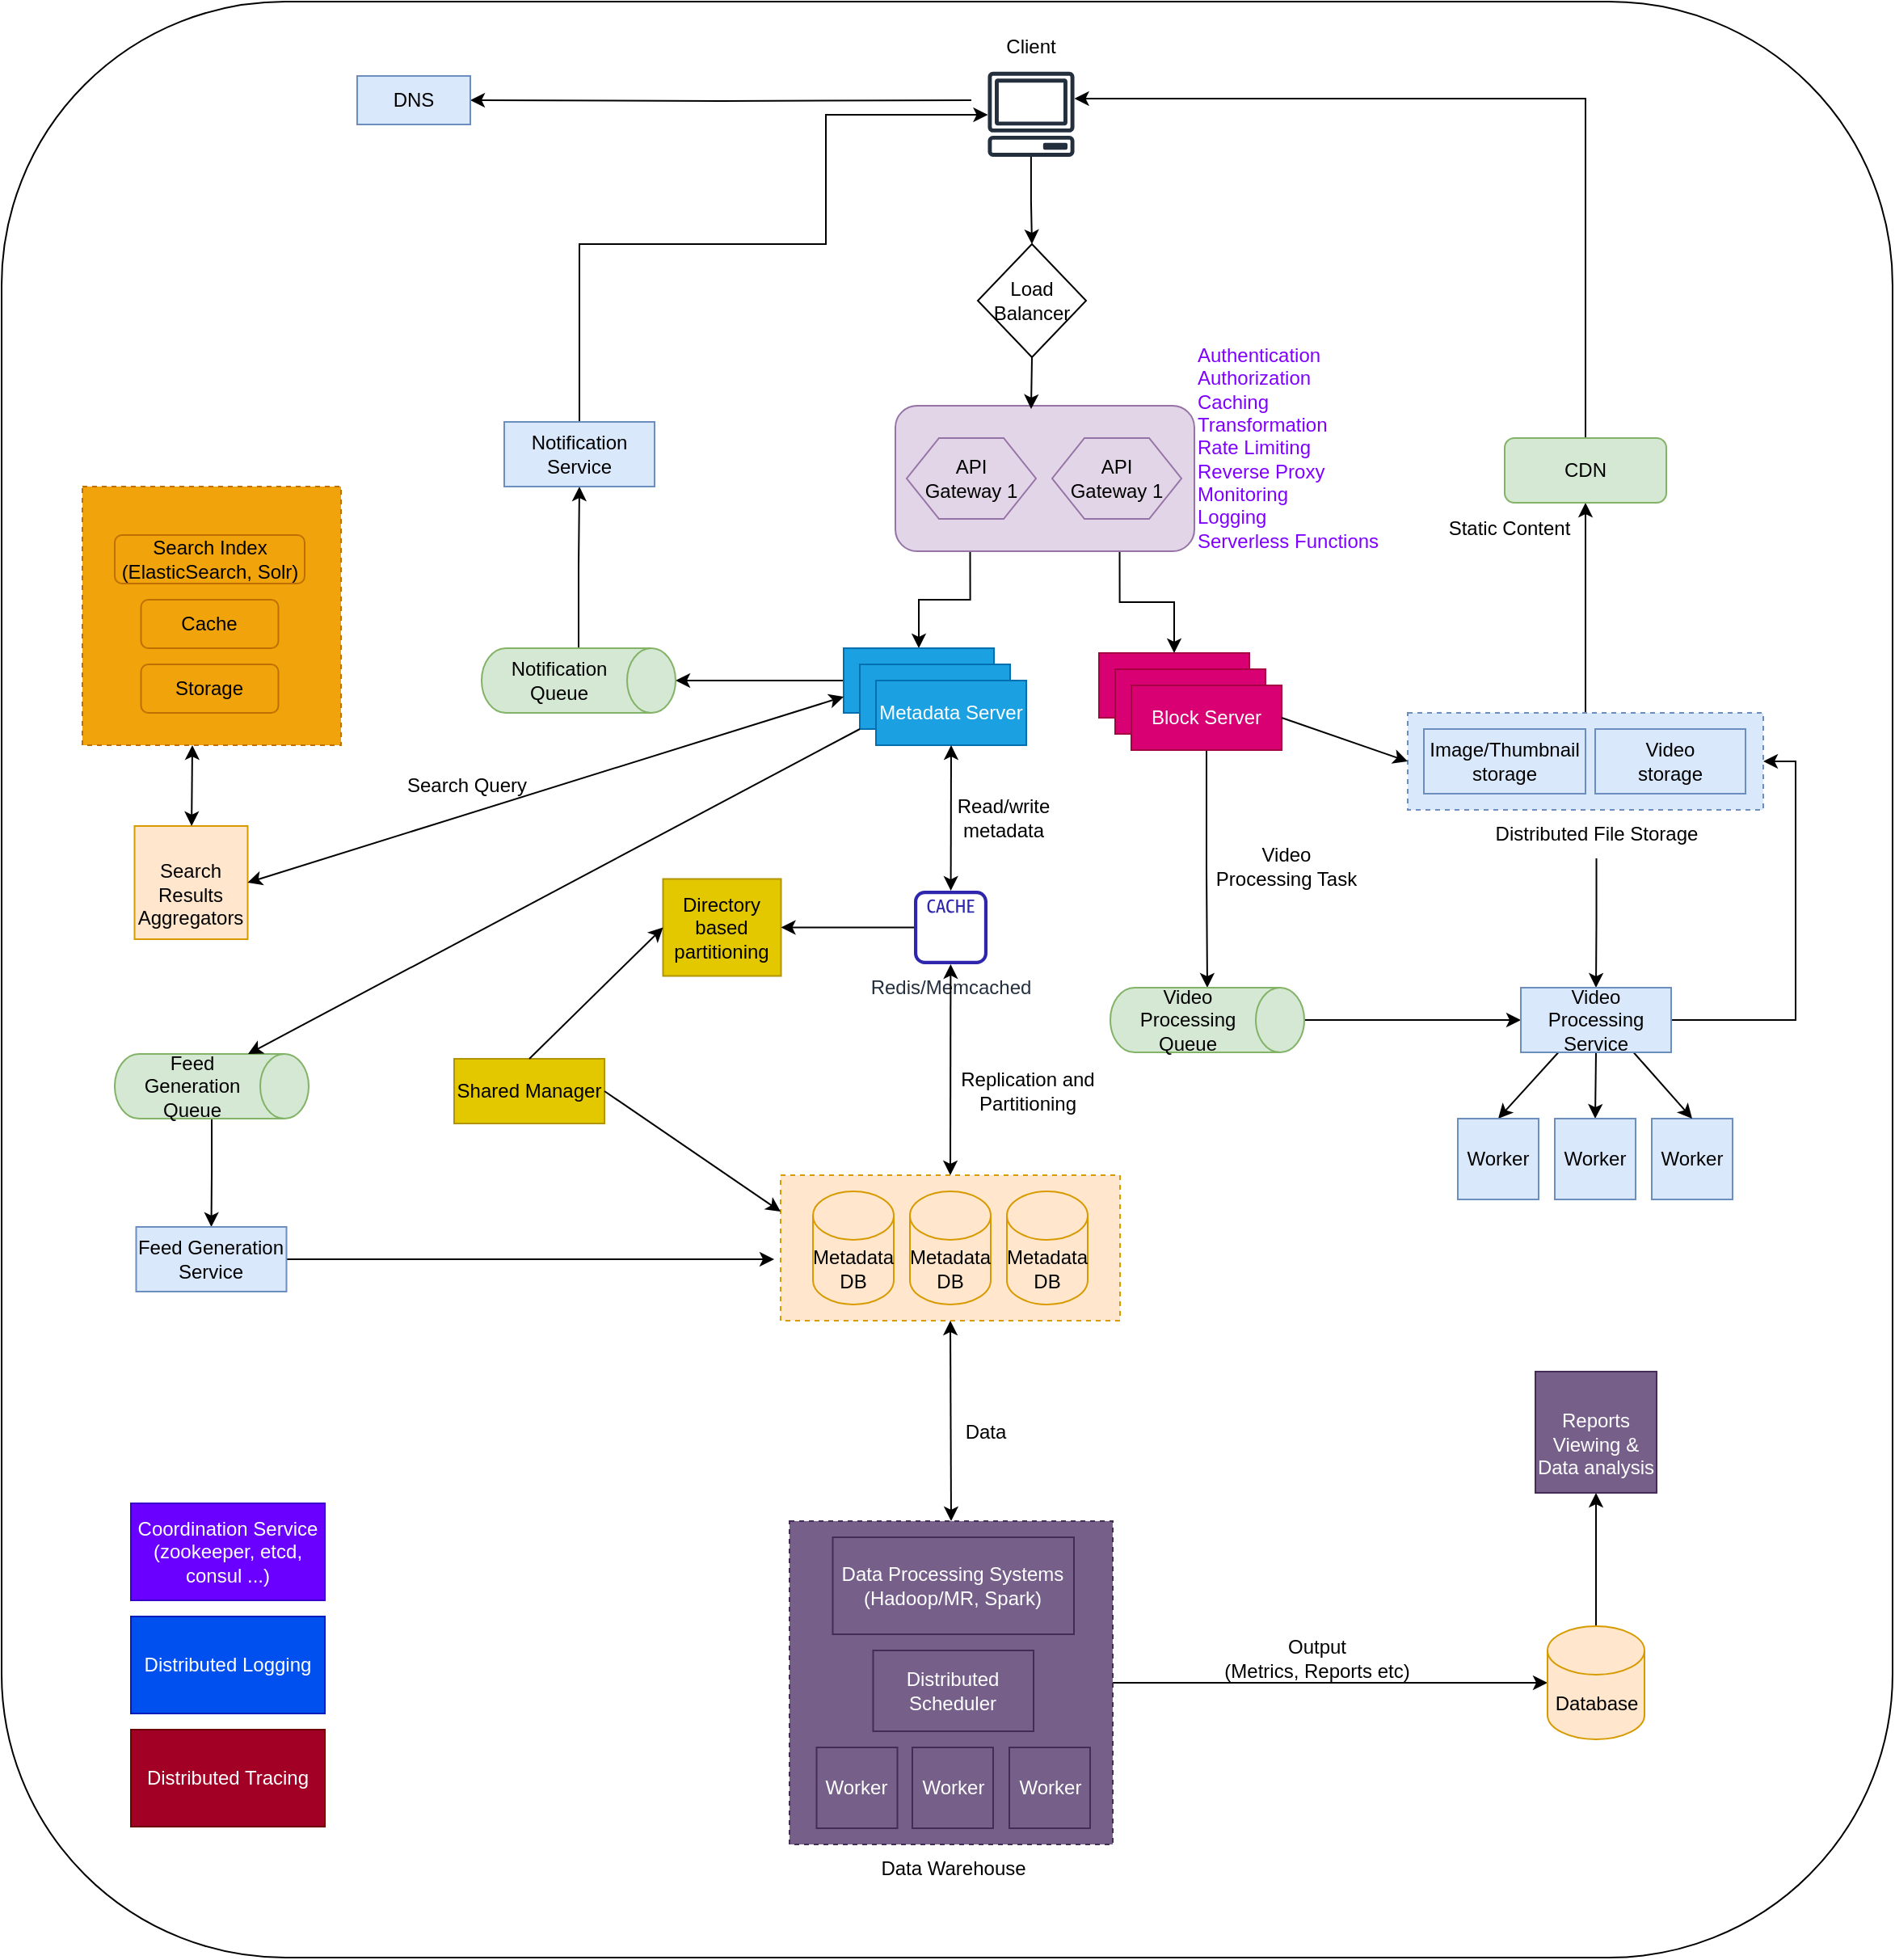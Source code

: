 <mxfile version="21.1.5" type="github">
  <diagram name="Page-1" id="9dz_OU0nqz03ez0ocMIT">
    <mxGraphModel dx="2284" dy="796" grid="1" gridSize="10" guides="1" tooltips="1" connect="1" arrows="1" fold="1" page="1" pageScale="1" pageWidth="850" pageHeight="1100" math="0" shadow="0">
      <root>
        <mxCell id="0" />
        <mxCell id="1" parent="0" />
        <mxCell id="YpI6oe4IFo95CnMG9ItT-106" value="" style="rounded=1;whiteSpace=wrap;html=1;" vertex="1" parent="1">
          <mxGeometry x="-200" y="110" width="1170" height="1210" as="geometry" />
        </mxCell>
        <mxCell id="YpI6oe4IFo95CnMG9ItT-58" style="edgeStyle=orthogonalEdgeStyle;rounded=0;orthogonalLoop=1;jettySize=auto;html=1;exitX=0.75;exitY=1;exitDx=0;exitDy=0;entryX=0.5;entryY=0;entryDx=0;entryDy=0;" edge="1" parent="1" source="YpI6oe4IFo95CnMG9ItT-54" target="YpI6oe4IFo95CnMG9ItT-10">
          <mxGeometry relative="1" as="geometry" />
        </mxCell>
        <mxCell id="YpI6oe4IFo95CnMG9ItT-59" style="edgeStyle=orthogonalEdgeStyle;rounded=0;orthogonalLoop=1;jettySize=auto;html=1;exitX=0.25;exitY=1;exitDx=0;exitDy=0;entryX=0.5;entryY=0;entryDx=0;entryDy=0;" edge="1" parent="1" source="YpI6oe4IFo95CnMG9ItT-54" target="YpI6oe4IFo95CnMG9ItT-7">
          <mxGeometry relative="1" as="geometry" />
        </mxCell>
        <mxCell id="YpI6oe4IFo95CnMG9ItT-54" value="" style="rounded=1;whiteSpace=wrap;html=1;fillColor=#e1d5e7;strokeColor=#9673a6;" vertex="1" parent="1">
          <mxGeometry x="353" y="360" width="185" height="90" as="geometry" />
        </mxCell>
        <mxCell id="YpI6oe4IFo95CnMG9ItT-99" style="edgeStyle=orthogonalEdgeStyle;rounded=0;orthogonalLoop=1;jettySize=auto;html=1;entryX=0;entryY=0.5;entryDx=0;entryDy=0;entryPerimeter=0;" edge="1" parent="1" source="YpI6oe4IFo95CnMG9ItT-44" target="YpI6oe4IFo95CnMG9ItT-45">
          <mxGeometry relative="1" as="geometry" />
        </mxCell>
        <mxCell id="YpI6oe4IFo95CnMG9ItT-44" value="" style="whiteSpace=wrap;html=1;aspect=fixed;strokeWidth=1;dashed=1;fillColor=#76608a;fontColor=#ffffff;strokeColor=#432D57;" vertex="1" parent="1">
          <mxGeometry x="287.5" y="1050" width="200" height="200" as="geometry" />
        </mxCell>
        <mxCell id="YpI6oe4IFo95CnMG9ItT-87" style="edgeStyle=orthogonalEdgeStyle;rounded=0;orthogonalLoop=1;jettySize=auto;html=1;entryX=0.5;entryY=1;entryDx=0;entryDy=0;" edge="1" parent="1" source="YpI6oe4IFo95CnMG9ItT-33" target="YpI6oe4IFo95CnMG9ItT-30">
          <mxGeometry relative="1" as="geometry" />
        </mxCell>
        <mxCell id="YpI6oe4IFo95CnMG9ItT-33" value="" style="rounded=0;whiteSpace=wrap;html=1;dashed=1;fillColor=#dae8fc;strokeColor=#6c8ebf;" vertex="1" parent="1">
          <mxGeometry x="670" y="550" width="220" height="60" as="geometry" />
        </mxCell>
        <mxCell id="YpI6oe4IFo95CnMG9ItT-26" value="" style="rounded=0;whiteSpace=wrap;html=1;dashed=1;fillColor=#ffe6cc;strokeColor=#d79b00;" vertex="1" parent="1">
          <mxGeometry x="282" y="836" width="210" height="90" as="geometry" />
        </mxCell>
        <mxCell id="YpI6oe4IFo95CnMG9ItT-20" value="" style="whiteSpace=wrap;html=1;aspect=fixed;strokeWidth=1;dashed=1;fillColor=#f0a30a;fontColor=#000000;strokeColor=#BD7000;" vertex="1" parent="1">
          <mxGeometry x="-150" y="410" width="160" height="160" as="geometry" />
        </mxCell>
        <mxCell id="YpI6oe4IFo95CnMG9ItT-51" style="edgeStyle=orthogonalEdgeStyle;rounded=0;orthogonalLoop=1;jettySize=auto;html=1;entryX=0.5;entryY=0;entryDx=0;entryDy=0;" edge="1" parent="1" source="YpI6oe4IFo95CnMG9ItT-1" target="YpI6oe4IFo95CnMG9ItT-4">
          <mxGeometry relative="1" as="geometry" />
        </mxCell>
        <mxCell id="YpI6oe4IFo95CnMG9ItT-64" style="edgeStyle=orthogonalEdgeStyle;rounded=0;orthogonalLoop=1;jettySize=auto;html=1;entryX=1;entryY=0.5;entryDx=0;entryDy=0;" edge="1" parent="1" target="YpI6oe4IFo95CnMG9ItT-3">
          <mxGeometry relative="1" as="geometry">
            <mxPoint x="400" y="171" as="sourcePoint" />
          </mxGeometry>
        </mxCell>
        <mxCell id="YpI6oe4IFo95CnMG9ItT-1" value="" style="sketch=0;outlineConnect=0;fontColor=#232F3E;gradientColor=none;fillColor=#232F3D;strokeColor=none;dashed=0;verticalLabelPosition=bottom;verticalAlign=top;align=center;html=1;fontSize=12;fontStyle=0;aspect=fixed;pointerEvents=1;shape=mxgraph.aws4.client;" vertex="1" parent="1">
          <mxGeometry x="410" y="153.38" width="54" height="52.62" as="geometry" />
        </mxCell>
        <mxCell id="YpI6oe4IFo95CnMG9ItT-2" value="Client" style="text;html=1;strokeColor=none;fillColor=none;align=center;verticalAlign=middle;whiteSpace=wrap;rounded=0;" vertex="1" parent="1">
          <mxGeometry x="407" y="123.38" width="60" height="30" as="geometry" />
        </mxCell>
        <mxCell id="YpI6oe4IFo95CnMG9ItT-3" value="DNS" style="rounded=0;whiteSpace=wrap;html=1;fillColor=#dae8fc;strokeColor=#6c8ebf;" vertex="1" parent="1">
          <mxGeometry x="20" y="156" width="70" height="30" as="geometry" />
        </mxCell>
        <mxCell id="YpI6oe4IFo95CnMG9ItT-55" style="edgeStyle=orthogonalEdgeStyle;rounded=0;orthogonalLoop=1;jettySize=auto;html=1;exitX=0.5;exitY=1;exitDx=0;exitDy=0;entryX=0.454;entryY=0.022;entryDx=0;entryDy=0;entryPerimeter=0;" edge="1" parent="1" source="YpI6oe4IFo95CnMG9ItT-4" target="YpI6oe4IFo95CnMG9ItT-54">
          <mxGeometry relative="1" as="geometry" />
        </mxCell>
        <mxCell id="YpI6oe4IFo95CnMG9ItT-4" value="Load Balancer" style="rhombus;whiteSpace=wrap;html=1;" vertex="1" parent="1">
          <mxGeometry x="404" y="260" width="67" height="70" as="geometry" />
        </mxCell>
        <mxCell id="YpI6oe4IFo95CnMG9ItT-5" value="API &lt;br&gt;Gateway 1" style="shape=hexagon;perimeter=hexagonPerimeter2;whiteSpace=wrap;html=1;fixedSize=1;fillColor=#e1d5e7;strokeColor=#9673a6;" vertex="1" parent="1">
          <mxGeometry x="360" y="380" width="80" height="50" as="geometry" />
        </mxCell>
        <mxCell id="YpI6oe4IFo95CnMG9ItT-6" value="API &lt;br&gt;Gateway 1" style="shape=hexagon;perimeter=hexagonPerimeter2;whiteSpace=wrap;html=1;fixedSize=1;fillColor=#e1d5e7;strokeColor=#9673a6;" vertex="1" parent="1">
          <mxGeometry x="450" y="380" width="80" height="50" as="geometry" />
        </mxCell>
        <mxCell id="YpI6oe4IFo95CnMG9ItT-60" style="edgeStyle=orthogonalEdgeStyle;rounded=0;orthogonalLoop=1;jettySize=auto;html=1;entryX=0.5;entryY=0;entryDx=0;entryDy=0;entryPerimeter=0;" edge="1" parent="1" source="YpI6oe4IFo95CnMG9ItT-7" target="YpI6oe4IFo95CnMG9ItT-14">
          <mxGeometry relative="1" as="geometry" />
        </mxCell>
        <mxCell id="YpI6oe4IFo95CnMG9ItT-7" value="" style="rounded=0;whiteSpace=wrap;html=1;fillColor=#1ba1e2;fontColor=#ffffff;strokeColor=#006EAF;" vertex="1" parent="1">
          <mxGeometry x="321" y="510" width="93" height="40" as="geometry" />
        </mxCell>
        <mxCell id="YpI6oe4IFo95CnMG9ItT-8" value="" style="rounded=0;whiteSpace=wrap;html=1;fillColor=#1ba1e2;fontColor=#ffffff;strokeColor=#006EAF;" vertex="1" parent="1">
          <mxGeometry x="331" y="520" width="93" height="40" as="geometry" />
        </mxCell>
        <mxCell id="YpI6oe4IFo95CnMG9ItT-9" value="Metadata Server" style="rounded=0;whiteSpace=wrap;html=1;fillColor=#1ba1e2;fontColor=#ffffff;strokeColor=#006EAF;" vertex="1" parent="1">
          <mxGeometry x="341" y="530" width="93" height="40" as="geometry" />
        </mxCell>
        <mxCell id="YpI6oe4IFo95CnMG9ItT-10" value="" style="rounded=0;whiteSpace=wrap;html=1;fillColor=#d80073;fontColor=#ffffff;strokeColor=#A50040;" vertex="1" parent="1">
          <mxGeometry x="479" y="513" width="93" height="40" as="geometry" />
        </mxCell>
        <mxCell id="YpI6oe4IFo95CnMG9ItT-11" value="" style="rounded=0;whiteSpace=wrap;html=1;fillColor=#d80073;fontColor=#ffffff;strokeColor=#A50040;" vertex="1" parent="1">
          <mxGeometry x="489" y="523" width="93" height="40" as="geometry" />
        </mxCell>
        <mxCell id="YpI6oe4IFo95CnMG9ItT-84" style="edgeStyle=orthogonalEdgeStyle;rounded=0;orthogonalLoop=1;jettySize=auto;html=1;exitX=0.5;exitY=1;exitDx=0;exitDy=0;" edge="1" parent="1" source="YpI6oe4IFo95CnMG9ItT-12" target="YpI6oe4IFo95CnMG9ItT-34">
          <mxGeometry relative="1" as="geometry" />
        </mxCell>
        <mxCell id="YpI6oe4IFo95CnMG9ItT-12" value="Block Server" style="rounded=0;whiteSpace=wrap;html=1;fillColor=#d80073;fontColor=#ffffff;strokeColor=#A50040;" vertex="1" parent="1">
          <mxGeometry x="499" y="533" width="93" height="40" as="geometry" />
        </mxCell>
        <mxCell id="YpI6oe4IFo95CnMG9ItT-61" style="edgeStyle=orthogonalEdgeStyle;rounded=0;orthogonalLoop=1;jettySize=auto;html=1;" edge="1" parent="1" source="YpI6oe4IFo95CnMG9ItT-14" target="YpI6oe4IFo95CnMG9ItT-15">
          <mxGeometry relative="1" as="geometry" />
        </mxCell>
        <mxCell id="YpI6oe4IFo95CnMG9ItT-14" value="Notification Queue" style="shape=cylinder3;whiteSpace=wrap;html=1;boundedLbl=1;backgroundOutline=1;size=15;direction=south;fillColor=#d5e8d4;strokeColor=#82b366;" vertex="1" parent="1">
          <mxGeometry x="97" y="510" width="120" height="40" as="geometry" />
        </mxCell>
        <mxCell id="YpI6oe4IFo95CnMG9ItT-62" style="edgeStyle=orthogonalEdgeStyle;rounded=0;orthogonalLoop=1;jettySize=auto;html=1;" edge="1" parent="1" source="YpI6oe4IFo95CnMG9ItT-15" target="YpI6oe4IFo95CnMG9ItT-1">
          <mxGeometry relative="1" as="geometry">
            <Array as="points">
              <mxPoint x="158" y="260" />
              <mxPoint x="310" y="260" />
              <mxPoint x="310" y="180" />
            </Array>
          </mxGeometry>
        </mxCell>
        <mxCell id="YpI6oe4IFo95CnMG9ItT-15" value="Notification Service" style="rounded=0;whiteSpace=wrap;html=1;fillColor=#dae8fc;strokeColor=#6c8ebf;" vertex="1" parent="1">
          <mxGeometry x="111" y="370" width="93" height="40" as="geometry" />
        </mxCell>
        <mxCell id="YpI6oe4IFo95CnMG9ItT-16" value="&lt;br&gt;Search Results Aggregators" style="whiteSpace=wrap;html=1;aspect=fixed;fillColor=#ffe6cc;strokeColor=#d79b00;" vertex="1" parent="1">
          <mxGeometry x="-117.75" y="620" width="70" height="70" as="geometry" />
        </mxCell>
        <mxCell id="YpI6oe4IFo95CnMG9ItT-17" value="Storage" style="rounded=1;whiteSpace=wrap;html=1;fillColor=#f0a30a;fontColor=#000000;strokeColor=#BD7000;" vertex="1" parent="1">
          <mxGeometry x="-113.75" y="520" width="85" height="30" as="geometry" />
        </mxCell>
        <mxCell id="YpI6oe4IFo95CnMG9ItT-18" value="Cache" style="rounded=1;whiteSpace=wrap;html=1;fillColor=#f0a30a;fontColor=#000000;strokeColor=#BD7000;" vertex="1" parent="1">
          <mxGeometry x="-113.75" y="480" width="85" height="30" as="geometry" />
        </mxCell>
        <mxCell id="YpI6oe4IFo95CnMG9ItT-19" value="Search Index&lt;br&gt;(ElasticSearch, Solr)" style="rounded=1;whiteSpace=wrap;html=1;fillColor=#f0a30a;fontColor=#000000;strokeColor=#BD7000;" vertex="1" parent="1">
          <mxGeometry x="-130" y="440" width="117.5" height="30" as="geometry" />
        </mxCell>
        <mxCell id="YpI6oe4IFo95CnMG9ItT-75" style="edgeStyle=orthogonalEdgeStyle;rounded=0;orthogonalLoop=1;jettySize=auto;html=1;exitX=1;exitY=0.5;exitDx=0;exitDy=0;exitPerimeter=0;entryX=0.5;entryY=0;entryDx=0;entryDy=0;" edge="1" parent="1" source="YpI6oe4IFo95CnMG9ItT-21" target="YpI6oe4IFo95CnMG9ItT-74">
          <mxGeometry relative="1" as="geometry" />
        </mxCell>
        <mxCell id="YpI6oe4IFo95CnMG9ItT-21" value="Feed Generation Queue" style="shape=cylinder3;whiteSpace=wrap;html=1;boundedLbl=1;backgroundOutline=1;size=15;direction=south;fillColor=#d5e8d4;strokeColor=#82b366;" vertex="1" parent="1">
          <mxGeometry x="-130" y="761" width="120" height="40" as="geometry" />
        </mxCell>
        <mxCell id="YpI6oe4IFo95CnMG9ItT-22" value="Metadata&lt;br&gt;DB" style="shape=cylinder3;whiteSpace=wrap;html=1;boundedLbl=1;backgroundOutline=1;size=15;fillColor=#ffe6cc;strokeColor=#d79b00;" vertex="1" parent="1">
          <mxGeometry x="302" y="846" width="50" height="70" as="geometry" />
        </mxCell>
        <mxCell id="YpI6oe4IFo95CnMG9ItT-23" value="Metadata&lt;br&gt;DB" style="shape=cylinder3;whiteSpace=wrap;html=1;boundedLbl=1;backgroundOutline=1;size=15;fillColor=#ffe6cc;strokeColor=#d79b00;" vertex="1" parent="1">
          <mxGeometry x="362" y="846" width="50" height="70" as="geometry" />
        </mxCell>
        <mxCell id="YpI6oe4IFo95CnMG9ItT-24" value="Metadata&lt;br&gt;DB" style="shape=cylinder3;whiteSpace=wrap;html=1;boundedLbl=1;backgroundOutline=1;size=15;fillColor=#ffe6cc;strokeColor=#d79b00;" vertex="1" parent="1">
          <mxGeometry x="422" y="846" width="50" height="70" as="geometry" />
        </mxCell>
        <mxCell id="YpI6oe4IFo95CnMG9ItT-27" value="Shared Manager" style="rounded=0;whiteSpace=wrap;html=1;fillColor=#e3c800;fontColor=#000000;strokeColor=#B09500;" vertex="1" parent="1">
          <mxGeometry x="80" y="764" width="93" height="40" as="geometry" />
        </mxCell>
        <mxCell id="YpI6oe4IFo95CnMG9ItT-28" value="Directory based partitioning" style="rounded=0;whiteSpace=wrap;html=1;fillColor=#e3c800;fontColor=#000000;strokeColor=#B09500;" vertex="1" parent="1">
          <mxGeometry x="209.25" y="652.75" width="73" height="60" as="geometry" />
        </mxCell>
        <mxCell id="YpI6oe4IFo95CnMG9ItT-80" style="edgeStyle=orthogonalEdgeStyle;rounded=0;orthogonalLoop=1;jettySize=auto;html=1;entryX=1;entryY=0.5;entryDx=0;entryDy=0;" edge="1" parent="1" source="YpI6oe4IFo95CnMG9ItT-29" target="YpI6oe4IFo95CnMG9ItT-28">
          <mxGeometry relative="1" as="geometry" />
        </mxCell>
        <mxCell id="YpI6oe4IFo95CnMG9ItT-29" value="Redis/Memcached" style="sketch=0;outlineConnect=0;fontColor=#232F3E;gradientColor=none;fillColor=#2E27AD;strokeColor=none;dashed=0;verticalLabelPosition=bottom;verticalAlign=top;align=center;html=1;fontSize=12;fontStyle=0;aspect=fixed;pointerEvents=1;shape=mxgraph.aws4.cache_node;" vertex="1" parent="1">
          <mxGeometry x="364.5" y="660" width="45.5" height="45.5" as="geometry" />
        </mxCell>
        <mxCell id="YpI6oe4IFo95CnMG9ItT-52" style="edgeStyle=orthogonalEdgeStyle;rounded=0;orthogonalLoop=1;jettySize=auto;html=1;" edge="1" parent="1" source="YpI6oe4IFo95CnMG9ItT-30" target="YpI6oe4IFo95CnMG9ItT-1">
          <mxGeometry relative="1" as="geometry">
            <Array as="points">
              <mxPoint x="780" y="170" />
            </Array>
          </mxGeometry>
        </mxCell>
        <mxCell id="YpI6oe4IFo95CnMG9ItT-30" value="CDN" style="rounded=1;whiteSpace=wrap;html=1;fillColor=#d5e8d4;strokeColor=#82b366;" vertex="1" parent="1">
          <mxGeometry x="730" y="380" width="100" height="40" as="geometry" />
        </mxCell>
        <mxCell id="YpI6oe4IFo95CnMG9ItT-31" value="Image/Thumbnail storage" style="rounded=0;whiteSpace=wrap;html=1;fillColor=#dae8fc;strokeColor=#6c8ebf;" vertex="1" parent="1">
          <mxGeometry x="680" y="560" width="100" height="40" as="geometry" />
        </mxCell>
        <mxCell id="YpI6oe4IFo95CnMG9ItT-32" value="Video&lt;br&gt;storage" style="rounded=0;whiteSpace=wrap;html=1;fillColor=#dae8fc;strokeColor=#6c8ebf;" vertex="1" parent="1">
          <mxGeometry x="786" y="560" width="93" height="40" as="geometry" />
        </mxCell>
        <mxCell id="YpI6oe4IFo95CnMG9ItT-90" style="edgeStyle=orthogonalEdgeStyle;rounded=0;orthogonalLoop=1;jettySize=auto;html=1;" edge="1" parent="1" source="YpI6oe4IFo95CnMG9ItT-34" target="YpI6oe4IFo95CnMG9ItT-35">
          <mxGeometry relative="1" as="geometry" />
        </mxCell>
        <mxCell id="YpI6oe4IFo95CnMG9ItT-34" value="Video Processing Queue" style="shape=cylinder3;whiteSpace=wrap;html=1;boundedLbl=1;backgroundOutline=1;size=15;direction=south;fillColor=#d5e8d4;strokeColor=#82b366;" vertex="1" parent="1">
          <mxGeometry x="486" y="720" width="120" height="40" as="geometry" />
        </mxCell>
        <mxCell id="YpI6oe4IFo95CnMG9ItT-95" style="edgeStyle=orthogonalEdgeStyle;rounded=0;orthogonalLoop=1;jettySize=auto;html=1;entryX=1;entryY=0.5;entryDx=0;entryDy=0;" edge="1" parent="1" source="YpI6oe4IFo95CnMG9ItT-35" target="YpI6oe4IFo95CnMG9ItT-33">
          <mxGeometry relative="1" as="geometry">
            <Array as="points">
              <mxPoint x="910" y="740" />
              <mxPoint x="910" y="580" />
            </Array>
          </mxGeometry>
        </mxCell>
        <mxCell id="YpI6oe4IFo95CnMG9ItT-35" value="Video Processing Service" style="rounded=0;whiteSpace=wrap;html=1;" vertex="1" parent="1">
          <mxGeometry x="740" y="720" width="93" height="40" as="geometry" />
        </mxCell>
        <mxCell id="YpI6oe4IFo95CnMG9ItT-36" value="Worker" style="whiteSpace=wrap;html=1;aspect=fixed;" vertex="1" parent="1">
          <mxGeometry x="701" y="801" width="50" height="50" as="geometry" />
        </mxCell>
        <mxCell id="YpI6oe4IFo95CnMG9ItT-37" value="Worker" style="whiteSpace=wrap;html=1;aspect=fixed;" vertex="1" parent="1">
          <mxGeometry x="761" y="801" width="50" height="50" as="geometry" />
        </mxCell>
        <mxCell id="YpI6oe4IFo95CnMG9ItT-38" value="Worker" style="whiteSpace=wrap;html=1;aspect=fixed;fillColor=#dae8fc;strokeColor=#6c8ebf;" vertex="1" parent="1">
          <mxGeometry x="821" y="801" width="50" height="50" as="geometry" />
        </mxCell>
        <mxCell id="YpI6oe4IFo95CnMG9ItT-39" value="Data Processing Systems&lt;br&gt;(Hadoop/MR, Spark)" style="rounded=0;whiteSpace=wrap;html=1;fillColor=#76608a;fontColor=#ffffff;strokeColor=#432D57;" vertex="1" parent="1">
          <mxGeometry x="314.25" y="1060" width="149.25" height="60" as="geometry" />
        </mxCell>
        <mxCell id="YpI6oe4IFo95CnMG9ItT-40" value="Distributed Scheduler" style="rounded=0;whiteSpace=wrap;html=1;fillColor=#76608a;fontColor=#ffffff;strokeColor=#432D57;" vertex="1" parent="1">
          <mxGeometry x="339.25" y="1130" width="99.25" height="50" as="geometry" />
        </mxCell>
        <mxCell id="YpI6oe4IFo95CnMG9ItT-41" value="Worker" style="whiteSpace=wrap;html=1;aspect=fixed;fillColor=#76608a;fontColor=#ffffff;strokeColor=#432D57;" vertex="1" parent="1">
          <mxGeometry x="304.25" y="1190" width="50" height="50" as="geometry" />
        </mxCell>
        <mxCell id="YpI6oe4IFo95CnMG9ItT-42" value="Worker" style="whiteSpace=wrap;html=1;aspect=fixed;fillColor=#76608a;fontColor=#ffffff;strokeColor=#432D57;" vertex="1" parent="1">
          <mxGeometry x="363.5" y="1190" width="50" height="50" as="geometry" />
        </mxCell>
        <mxCell id="YpI6oe4IFo95CnMG9ItT-43" value="Worker" style="whiteSpace=wrap;html=1;aspect=fixed;fillColor=#76608a;fontColor=#ffffff;strokeColor=#432D57;" vertex="1" parent="1">
          <mxGeometry x="423.5" y="1190" width="50" height="50" as="geometry" />
        </mxCell>
        <mxCell id="YpI6oe4IFo95CnMG9ItT-101" style="edgeStyle=orthogonalEdgeStyle;rounded=0;orthogonalLoop=1;jettySize=auto;html=1;entryX=0.5;entryY=1;entryDx=0;entryDy=0;" edge="1" parent="1" source="YpI6oe4IFo95CnMG9ItT-45" target="YpI6oe4IFo95CnMG9ItT-46">
          <mxGeometry relative="1" as="geometry" />
        </mxCell>
        <mxCell id="YpI6oe4IFo95CnMG9ItT-45" value="Database" style="shape=cylinder3;whiteSpace=wrap;html=1;boundedLbl=1;backgroundOutline=1;size=15;fillColor=#ffe6cc;strokeColor=#d79b00;" vertex="1" parent="1">
          <mxGeometry x="756.5" y="1115" width="60" height="70" as="geometry" />
        </mxCell>
        <mxCell id="YpI6oe4IFo95CnMG9ItT-46" value="&lt;br&gt;Reports Viewing &amp;amp; Data analysis" style="whiteSpace=wrap;html=1;aspect=fixed;fillColor=#76608a;fontColor=#ffffff;strokeColor=#432D57;" vertex="1" parent="1">
          <mxGeometry x="749" y="957.5" width="75" height="75" as="geometry" />
        </mxCell>
        <mxCell id="YpI6oe4IFo95CnMG9ItT-47" value="Coordination Service (zookeeper, etcd, consul ...)" style="rounded=0;whiteSpace=wrap;html=1;fillColor=#6a00ff;fontColor=#ffffff;strokeColor=#3700CC;" vertex="1" parent="1">
          <mxGeometry x="-120" y="1039" width="120" height="60" as="geometry" />
        </mxCell>
        <mxCell id="YpI6oe4IFo95CnMG9ItT-48" value="Distributed Logging" style="rounded=0;whiteSpace=wrap;html=1;fillColor=#0050ef;fontColor=#ffffff;strokeColor=#001DBC;" vertex="1" parent="1">
          <mxGeometry x="-120" y="1109" width="120" height="60" as="geometry" />
        </mxCell>
        <mxCell id="YpI6oe4IFo95CnMG9ItT-49" value="Distributed Tracing" style="rounded=0;whiteSpace=wrap;html=1;fillColor=#a20025;fontColor=#ffffff;strokeColor=#6F0000;" vertex="1" parent="1">
          <mxGeometry x="-120" y="1179" width="120" height="60" as="geometry" />
        </mxCell>
        <mxCell id="YpI6oe4IFo95CnMG9ItT-50" value="Data Warehouse" style="text;html=1;strokeColor=none;fillColor=none;align=center;verticalAlign=middle;whiteSpace=wrap;rounded=0;" vertex="1" parent="1">
          <mxGeometry x="323.5" y="1250" width="130" height="30" as="geometry" />
        </mxCell>
        <mxCell id="YpI6oe4IFo95CnMG9ItT-68" value="Search Query" style="text;html=1;strokeColor=none;fillColor=none;align=center;verticalAlign=middle;whiteSpace=wrap;rounded=0;" vertex="1" parent="1">
          <mxGeometry x="43" y="580" width="90" height="30" as="geometry" />
        </mxCell>
        <mxCell id="YpI6oe4IFo95CnMG9ItT-70" value="" style="endArrow=classic;startArrow=classic;html=1;rounded=0;entryX=0;entryY=0.75;entryDx=0;entryDy=0;exitX=1;exitY=0.5;exitDx=0;exitDy=0;" edge="1" parent="1" source="YpI6oe4IFo95CnMG9ItT-16" target="YpI6oe4IFo95CnMG9ItT-7">
          <mxGeometry width="50" height="50" relative="1" as="geometry">
            <mxPoint x="400" y="740" as="sourcePoint" />
            <mxPoint x="450" y="690" as="targetPoint" />
          </mxGeometry>
        </mxCell>
        <mxCell id="YpI6oe4IFo95CnMG9ItT-72" value="" style="endArrow=classic;startArrow=classic;html=1;rounded=0;entryX=0.425;entryY=1;entryDx=0;entryDy=0;entryPerimeter=0;" edge="1" parent="1" source="YpI6oe4IFo95CnMG9ItT-16" target="YpI6oe4IFo95CnMG9ItT-20">
          <mxGeometry width="50" height="50" relative="1" as="geometry">
            <mxPoint x="400" y="740" as="sourcePoint" />
            <mxPoint x="450" y="690" as="targetPoint" />
          </mxGeometry>
        </mxCell>
        <mxCell id="YpI6oe4IFo95CnMG9ItT-73" value="" style="endArrow=classic;html=1;rounded=0;entryX=0;entryY=0;entryDx=0;entryDy=37.5;entryPerimeter=0;exitX=0;exitY=1;exitDx=0;exitDy=0;" edge="1" parent="1" source="YpI6oe4IFo95CnMG9ItT-8" target="YpI6oe4IFo95CnMG9ItT-21">
          <mxGeometry width="50" height="50" relative="1" as="geometry">
            <mxPoint x="400" y="840" as="sourcePoint" />
            <mxPoint x="450" y="790" as="targetPoint" />
          </mxGeometry>
        </mxCell>
        <mxCell id="YpI6oe4IFo95CnMG9ItT-76" style="edgeStyle=orthogonalEdgeStyle;rounded=0;orthogonalLoop=1;jettySize=auto;html=1;entryX=-0.019;entryY=0.578;entryDx=0;entryDy=0;entryPerimeter=0;" edge="1" parent="1" source="YpI6oe4IFo95CnMG9ItT-74" target="YpI6oe4IFo95CnMG9ItT-26">
          <mxGeometry relative="1" as="geometry" />
        </mxCell>
        <mxCell id="YpI6oe4IFo95CnMG9ItT-74" value="Feed Generation Service" style="rounded=0;whiteSpace=wrap;html=1;fillColor=#dae8fc;strokeColor=#6c8ebf;" vertex="1" parent="1">
          <mxGeometry x="-116.75" y="868" width="93" height="40" as="geometry" />
        </mxCell>
        <mxCell id="YpI6oe4IFo95CnMG9ItT-77" value="" style="endArrow=classic;startArrow=classic;html=1;rounded=0;entryX=0.5;entryY=1;entryDx=0;entryDy=0;" edge="1" parent="1" source="YpI6oe4IFo95CnMG9ItT-29" target="YpI6oe4IFo95CnMG9ItT-9">
          <mxGeometry width="50" height="50" relative="1" as="geometry">
            <mxPoint x="400" y="850" as="sourcePoint" />
            <mxPoint x="450" y="800" as="targetPoint" />
          </mxGeometry>
        </mxCell>
        <mxCell id="YpI6oe4IFo95CnMG9ItT-78" value="" style="endArrow=classic;startArrow=classic;html=1;rounded=0;exitX=0.5;exitY=0;exitDx=0;exitDy=0;" edge="1" parent="1" source="YpI6oe4IFo95CnMG9ItT-26" target="YpI6oe4IFo95CnMG9ItT-29">
          <mxGeometry width="50" height="50" relative="1" as="geometry">
            <mxPoint x="387" y="840" as="sourcePoint" />
            <mxPoint x="450" y="800" as="targetPoint" />
          </mxGeometry>
        </mxCell>
        <mxCell id="YpI6oe4IFo95CnMG9ItT-79" value="" style="endArrow=classic;html=1;rounded=0;exitX=1;exitY=0.5;exitDx=0;exitDy=0;entryX=0;entryY=0.25;entryDx=0;entryDy=0;" edge="1" parent="1" source="YpI6oe4IFo95CnMG9ItT-27" target="YpI6oe4IFo95CnMG9ItT-26">
          <mxGeometry width="50" height="50" relative="1" as="geometry">
            <mxPoint x="400" y="850" as="sourcePoint" />
            <mxPoint x="450" y="800" as="targetPoint" />
          </mxGeometry>
        </mxCell>
        <mxCell id="YpI6oe4IFo95CnMG9ItT-81" value="" style="endArrow=classic;html=1;rounded=0;entryX=0;entryY=0.5;entryDx=0;entryDy=0;exitX=0.5;exitY=0;exitDx=0;exitDy=0;" edge="1" parent="1" source="YpI6oe4IFo95CnMG9ItT-27" target="YpI6oe4IFo95CnMG9ItT-28">
          <mxGeometry width="50" height="50" relative="1" as="geometry">
            <mxPoint x="400" y="850" as="sourcePoint" />
            <mxPoint x="450" y="800" as="targetPoint" />
          </mxGeometry>
        </mxCell>
        <mxCell id="YpI6oe4IFo95CnMG9ItT-82" value="Read/write metadata" style="text;html=1;strokeColor=none;fillColor=none;align=center;verticalAlign=middle;whiteSpace=wrap;rounded=0;" vertex="1" parent="1">
          <mxGeometry x="390" y="600" width="60" height="30" as="geometry" />
        </mxCell>
        <mxCell id="YpI6oe4IFo95CnMG9ItT-83" value="Replication and Partitioning" style="text;html=1;strokeColor=none;fillColor=none;align=center;verticalAlign=middle;whiteSpace=wrap;rounded=0;" vertex="1" parent="1">
          <mxGeometry x="390" y="769" width="90" height="30" as="geometry" />
        </mxCell>
        <mxCell id="YpI6oe4IFo95CnMG9ItT-85" value="" style="endArrow=classic;html=1;rounded=0;entryX=0;entryY=0.5;entryDx=0;entryDy=0;exitX=1;exitY=0.5;exitDx=0;exitDy=0;" edge="1" parent="1" source="YpI6oe4IFo95CnMG9ItT-12" target="YpI6oe4IFo95CnMG9ItT-33">
          <mxGeometry width="50" height="50" relative="1" as="geometry">
            <mxPoint x="400" y="530" as="sourcePoint" />
            <mxPoint x="450" y="480" as="targetPoint" />
          </mxGeometry>
        </mxCell>
        <mxCell id="YpI6oe4IFo95CnMG9ItT-94" style="edgeStyle=orthogonalEdgeStyle;rounded=0;orthogonalLoop=1;jettySize=auto;html=1;entryX=0.5;entryY=0;entryDx=0;entryDy=0;" edge="1" parent="1" source="YpI6oe4IFo95CnMG9ItT-86" target="YpI6oe4IFo95CnMG9ItT-35">
          <mxGeometry relative="1" as="geometry" />
        </mxCell>
        <mxCell id="YpI6oe4IFo95CnMG9ItT-86" value="Distributed File Storage" style="text;html=1;strokeColor=none;fillColor=none;align=center;verticalAlign=middle;whiteSpace=wrap;rounded=0;" vertex="1" parent="1">
          <mxGeometry x="720" y="610" width="133.5" height="30" as="geometry" />
        </mxCell>
        <mxCell id="YpI6oe4IFo95CnMG9ItT-88" value="Static Content" style="text;html=1;strokeColor=none;fillColor=none;align=center;verticalAlign=middle;whiteSpace=wrap;rounded=0;" vertex="1" parent="1">
          <mxGeometry x="690" y="421" width="86" height="30" as="geometry" />
        </mxCell>
        <mxCell id="YpI6oe4IFo95CnMG9ItT-89" value="Video Processing Task" style="text;html=1;strokeColor=none;fillColor=none;align=center;verticalAlign=middle;whiteSpace=wrap;rounded=0;" vertex="1" parent="1">
          <mxGeometry x="550" y="630" width="90" height="30" as="geometry" />
        </mxCell>
        <mxCell id="YpI6oe4IFo95CnMG9ItT-91" value="" style="endArrow=classic;html=1;rounded=0;entryX=0.5;entryY=0;entryDx=0;entryDy=0;exitX=0.25;exitY=1;exitDx=0;exitDy=0;" edge="1" parent="1" source="YpI6oe4IFo95CnMG9ItT-35" target="YpI6oe4IFo95CnMG9ItT-36">
          <mxGeometry width="50" height="50" relative="1" as="geometry">
            <mxPoint x="400" y="900" as="sourcePoint" />
            <mxPoint x="450" y="850" as="targetPoint" />
          </mxGeometry>
        </mxCell>
        <mxCell id="YpI6oe4IFo95CnMG9ItT-92" value="" style="endArrow=classic;html=1;rounded=0;entryX=0.5;entryY=0;entryDx=0;entryDy=0;exitX=0.5;exitY=1;exitDx=0;exitDy=0;" edge="1" parent="1" source="YpI6oe4IFo95CnMG9ItT-35" target="YpI6oe4IFo95CnMG9ItT-37">
          <mxGeometry width="50" height="50" relative="1" as="geometry">
            <mxPoint x="773" y="770" as="sourcePoint" />
            <mxPoint x="730" y="866" as="targetPoint" />
          </mxGeometry>
        </mxCell>
        <mxCell id="YpI6oe4IFo95CnMG9ItT-93" value="" style="endArrow=classic;html=1;rounded=0;entryX=0.5;entryY=0;entryDx=0;entryDy=0;exitX=0.75;exitY=1;exitDx=0;exitDy=0;" edge="1" parent="1" source="YpI6oe4IFo95CnMG9ItT-35" target="YpI6oe4IFo95CnMG9ItT-38">
          <mxGeometry width="50" height="50" relative="1" as="geometry">
            <mxPoint x="783" y="780" as="sourcePoint" />
            <mxPoint x="740" y="876" as="targetPoint" />
          </mxGeometry>
        </mxCell>
        <mxCell id="YpI6oe4IFo95CnMG9ItT-96" value="" style="endArrow=classic;startArrow=classic;html=1;rounded=0;entryX=0.5;entryY=1;entryDx=0;entryDy=0;exitX=0.5;exitY=0;exitDx=0;exitDy=0;" edge="1" parent="1" source="YpI6oe4IFo95CnMG9ItT-44" target="YpI6oe4IFo95CnMG9ItT-26">
          <mxGeometry width="50" height="50" relative="1" as="geometry">
            <mxPoint x="400" y="1000" as="sourcePoint" />
            <mxPoint x="450" y="950" as="targetPoint" />
          </mxGeometry>
        </mxCell>
        <mxCell id="YpI6oe4IFo95CnMG9ItT-97" value="Data" style="text;html=1;strokeColor=none;fillColor=none;align=center;verticalAlign=middle;whiteSpace=wrap;rounded=0;" vertex="1" parent="1">
          <mxGeometry x="378.5" y="980" width="60" height="30" as="geometry" />
        </mxCell>
        <mxCell id="YpI6oe4IFo95CnMG9ItT-100" value="Output &lt;br&gt;(Metrics, Reports etc)" style="text;html=1;strokeColor=none;fillColor=none;align=center;verticalAlign=middle;whiteSpace=wrap;rounded=0;" vertex="1" parent="1">
          <mxGeometry x="550" y="1120" width="128" height="30" as="geometry" />
        </mxCell>
        <mxCell id="YpI6oe4IFo95CnMG9ItT-102" value="&lt;font color=&quot;#7f00ff&quot;&gt;Authentication&lt;br&gt;Authorization&lt;br&gt;Caching&lt;br&gt;Transformation&lt;br&gt;Rate Limiting&lt;br&gt;Reverse Proxy&lt;br&gt;Monitoring&lt;br&gt;Logging&lt;br&gt;Serverless Functions&lt;/font&gt;" style="text;html=1;strokeColor=none;fillColor=none;align=left;verticalAlign=middle;whiteSpace=wrap;rounded=0;" vertex="1" parent="1">
          <mxGeometry x="538" y="316" width="142" height="140" as="geometry" />
        </mxCell>
        <mxCell id="YpI6oe4IFo95CnMG9ItT-103" value="Video Processing Service" style="rounded=0;whiteSpace=wrap;html=1;fillColor=#dae8fc;strokeColor=#6c8ebf;" vertex="1" parent="1">
          <mxGeometry x="740" y="720" width="93" height="40" as="geometry" />
        </mxCell>
        <mxCell id="YpI6oe4IFo95CnMG9ItT-104" value="Worker" style="whiteSpace=wrap;html=1;aspect=fixed;fillColor=#dae8fc;strokeColor=#6c8ebf;" vertex="1" parent="1">
          <mxGeometry x="701" y="801" width="50" height="50" as="geometry" />
        </mxCell>
        <mxCell id="YpI6oe4IFo95CnMG9ItT-105" value="Worker" style="whiteSpace=wrap;html=1;aspect=fixed;fillColor=#dae8fc;strokeColor=#6c8ebf;" vertex="1" parent="1">
          <mxGeometry x="761" y="801" width="50" height="50" as="geometry" />
        </mxCell>
      </root>
    </mxGraphModel>
  </diagram>
</mxfile>
